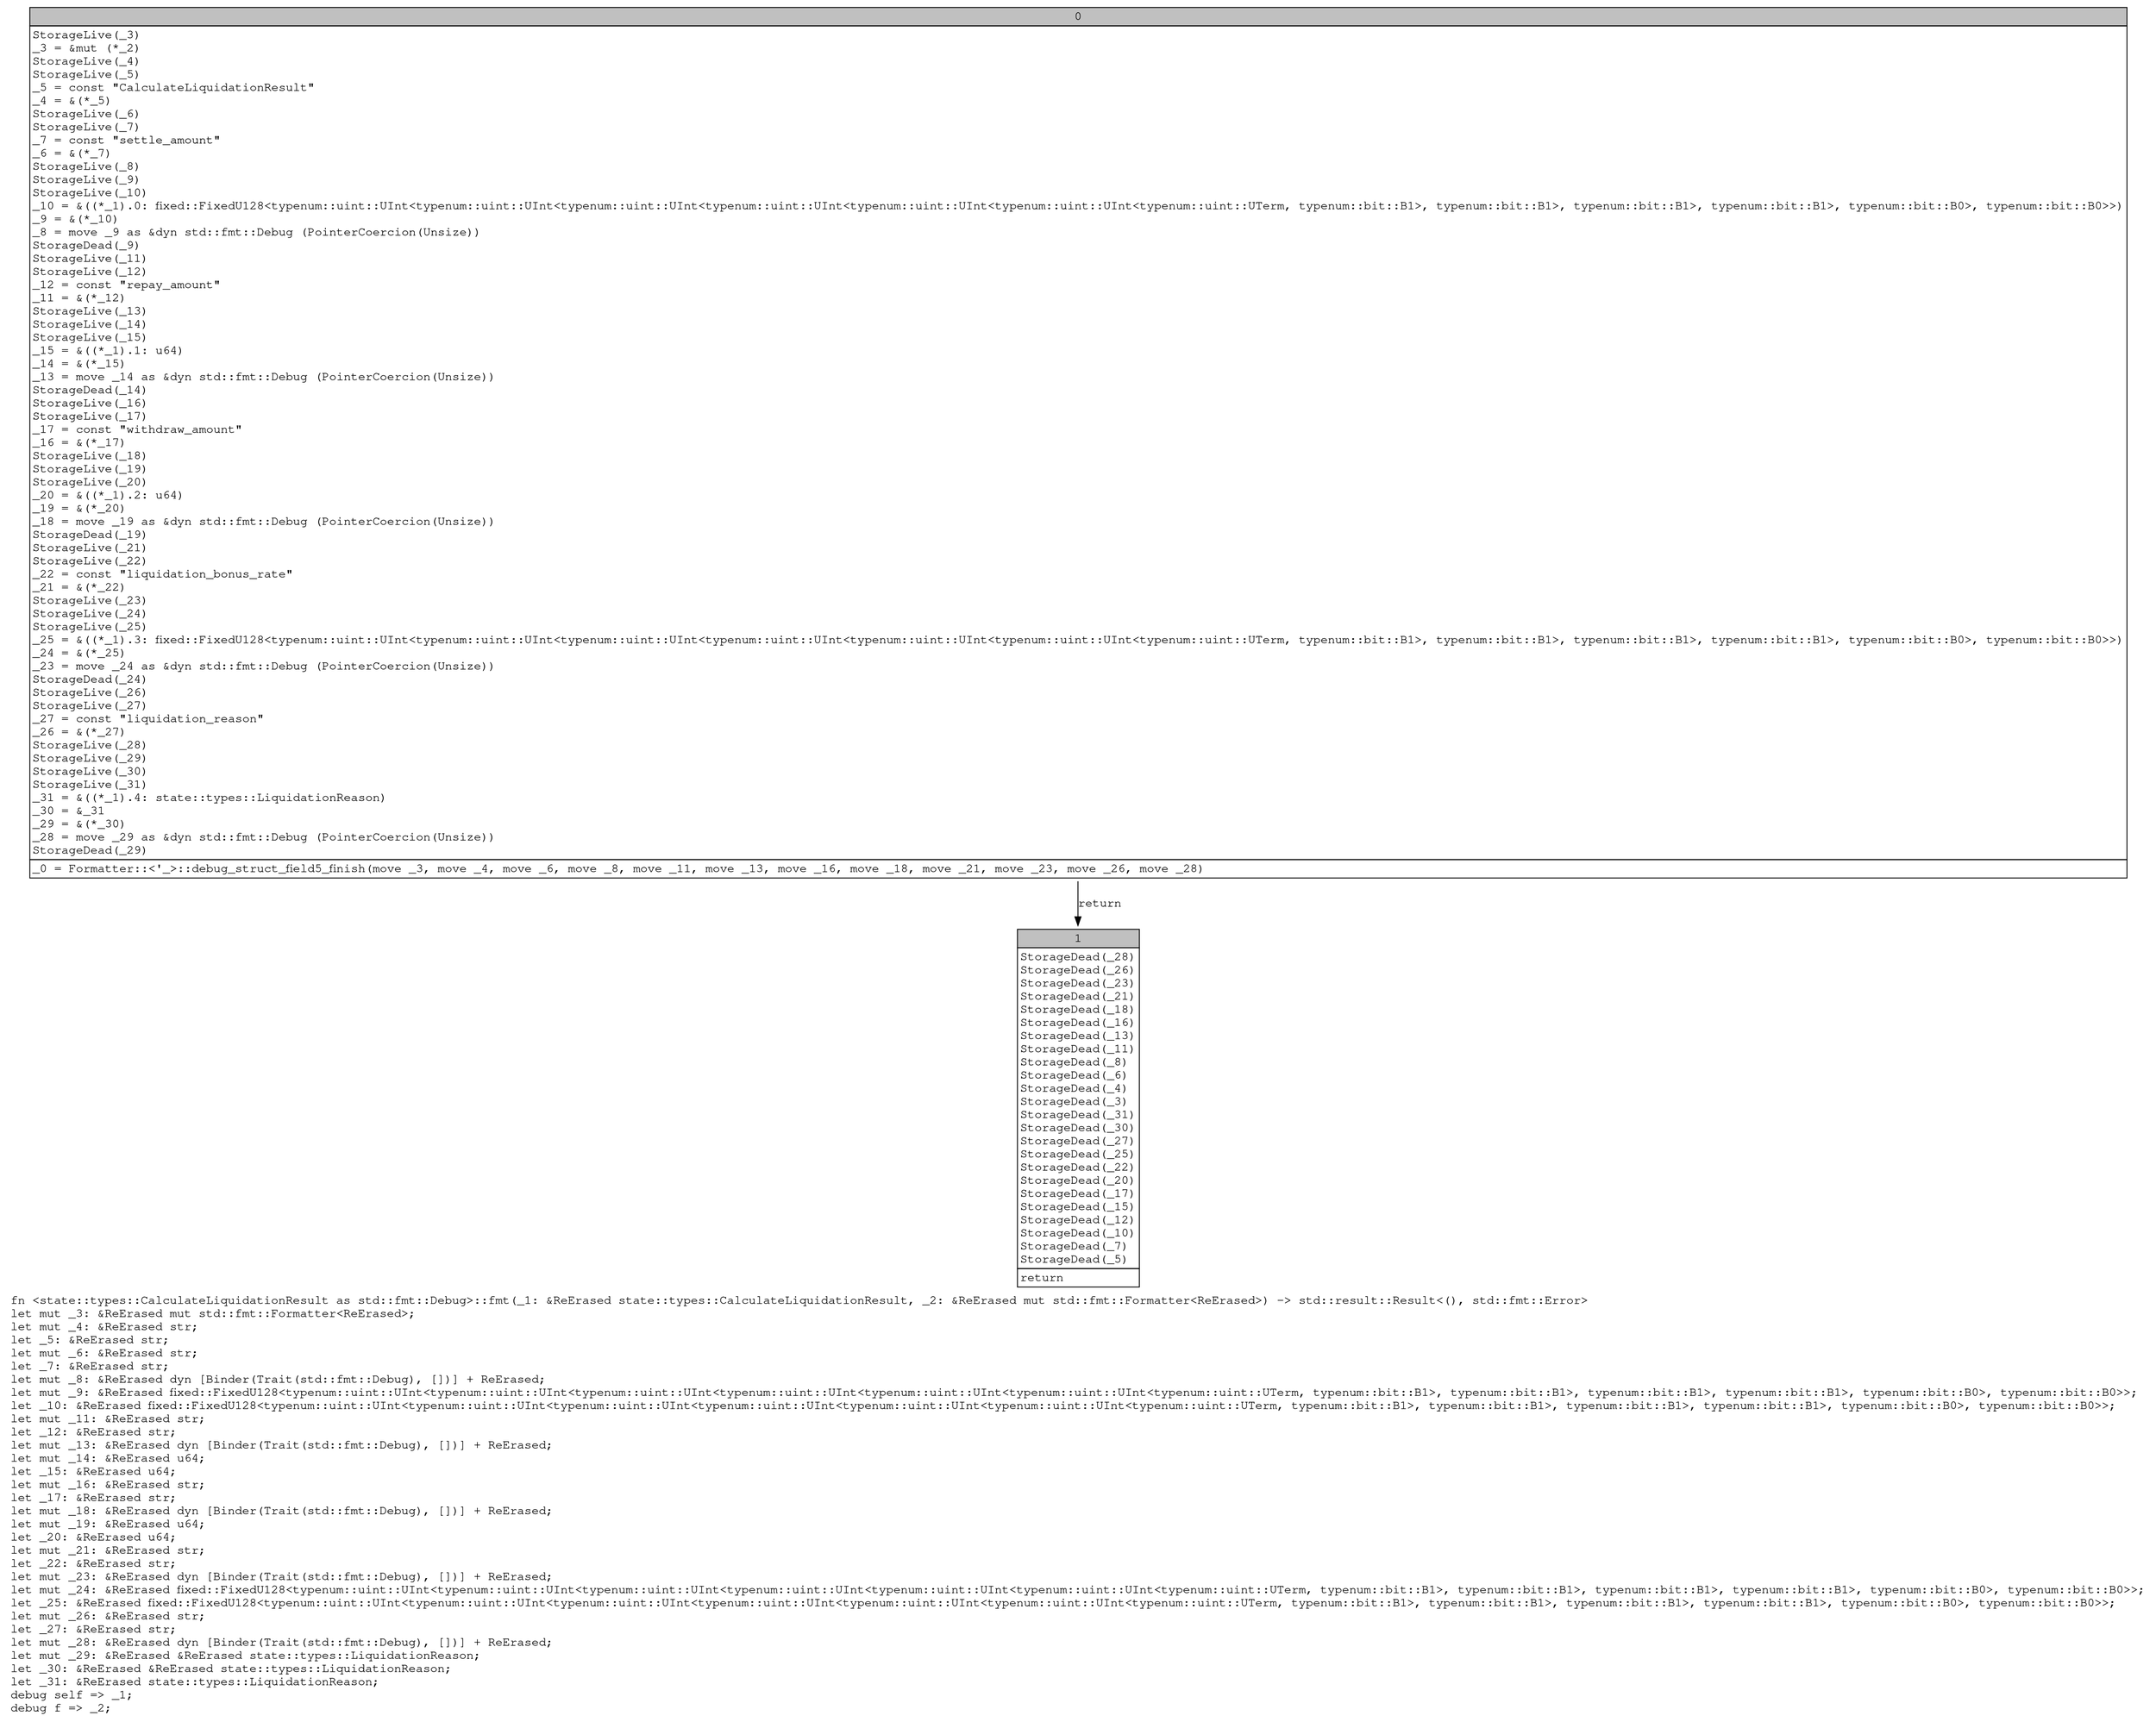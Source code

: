 digraph Mir_0_10632 {
    graph [fontname="Courier, monospace"];
    node [fontname="Courier, monospace"];
    edge [fontname="Courier, monospace"];
    label=<fn &lt;state::types::CalculateLiquidationResult as std::fmt::Debug&gt;::fmt(_1: &amp;ReErased state::types::CalculateLiquidationResult, _2: &amp;ReErased mut std::fmt::Formatter&lt;ReErased&gt;) -&gt; std::result::Result&lt;(), std::fmt::Error&gt;<br align="left"/>let mut _3: &amp;ReErased mut std::fmt::Formatter&lt;ReErased&gt;;<br align="left"/>let mut _4: &amp;ReErased str;<br align="left"/>let _5: &amp;ReErased str;<br align="left"/>let mut _6: &amp;ReErased str;<br align="left"/>let _7: &amp;ReErased str;<br align="left"/>let mut _8: &amp;ReErased dyn [Binder(Trait(std::fmt::Debug), [])] + ReErased;<br align="left"/>let mut _9: &amp;ReErased fixed::FixedU128&lt;typenum::uint::UInt&lt;typenum::uint::UInt&lt;typenum::uint::UInt&lt;typenum::uint::UInt&lt;typenum::uint::UInt&lt;typenum::uint::UInt&lt;typenum::uint::UTerm, typenum::bit::B1&gt;, typenum::bit::B1&gt;, typenum::bit::B1&gt;, typenum::bit::B1&gt;, typenum::bit::B0&gt;, typenum::bit::B0&gt;&gt;;<br align="left"/>let _10: &amp;ReErased fixed::FixedU128&lt;typenum::uint::UInt&lt;typenum::uint::UInt&lt;typenum::uint::UInt&lt;typenum::uint::UInt&lt;typenum::uint::UInt&lt;typenum::uint::UInt&lt;typenum::uint::UTerm, typenum::bit::B1&gt;, typenum::bit::B1&gt;, typenum::bit::B1&gt;, typenum::bit::B1&gt;, typenum::bit::B0&gt;, typenum::bit::B0&gt;&gt;;<br align="left"/>let mut _11: &amp;ReErased str;<br align="left"/>let _12: &amp;ReErased str;<br align="left"/>let mut _13: &amp;ReErased dyn [Binder(Trait(std::fmt::Debug), [])] + ReErased;<br align="left"/>let mut _14: &amp;ReErased u64;<br align="left"/>let _15: &amp;ReErased u64;<br align="left"/>let mut _16: &amp;ReErased str;<br align="left"/>let _17: &amp;ReErased str;<br align="left"/>let mut _18: &amp;ReErased dyn [Binder(Trait(std::fmt::Debug), [])] + ReErased;<br align="left"/>let mut _19: &amp;ReErased u64;<br align="left"/>let _20: &amp;ReErased u64;<br align="left"/>let mut _21: &amp;ReErased str;<br align="left"/>let _22: &amp;ReErased str;<br align="left"/>let mut _23: &amp;ReErased dyn [Binder(Trait(std::fmt::Debug), [])] + ReErased;<br align="left"/>let mut _24: &amp;ReErased fixed::FixedU128&lt;typenum::uint::UInt&lt;typenum::uint::UInt&lt;typenum::uint::UInt&lt;typenum::uint::UInt&lt;typenum::uint::UInt&lt;typenum::uint::UInt&lt;typenum::uint::UTerm, typenum::bit::B1&gt;, typenum::bit::B1&gt;, typenum::bit::B1&gt;, typenum::bit::B1&gt;, typenum::bit::B0&gt;, typenum::bit::B0&gt;&gt;;<br align="left"/>let _25: &amp;ReErased fixed::FixedU128&lt;typenum::uint::UInt&lt;typenum::uint::UInt&lt;typenum::uint::UInt&lt;typenum::uint::UInt&lt;typenum::uint::UInt&lt;typenum::uint::UInt&lt;typenum::uint::UTerm, typenum::bit::B1&gt;, typenum::bit::B1&gt;, typenum::bit::B1&gt;, typenum::bit::B1&gt;, typenum::bit::B0&gt;, typenum::bit::B0&gt;&gt;;<br align="left"/>let mut _26: &amp;ReErased str;<br align="left"/>let _27: &amp;ReErased str;<br align="left"/>let mut _28: &amp;ReErased dyn [Binder(Trait(std::fmt::Debug), [])] + ReErased;<br align="left"/>let mut _29: &amp;ReErased &amp;ReErased state::types::LiquidationReason;<br align="left"/>let _30: &amp;ReErased &amp;ReErased state::types::LiquidationReason;<br align="left"/>let _31: &amp;ReErased state::types::LiquidationReason;<br align="left"/>debug self =&gt; _1;<br align="left"/>debug f =&gt; _2;<br align="left"/>>;
    bb0__0_10632 [shape="none", label=<<table border="0" cellborder="1" cellspacing="0"><tr><td bgcolor="gray" align="center" colspan="1">0</td></tr><tr><td align="left" balign="left">StorageLive(_3)<br/>_3 = &amp;mut (*_2)<br/>StorageLive(_4)<br/>StorageLive(_5)<br/>_5 = const &quot;CalculateLiquidationResult&quot;<br/>_4 = &amp;(*_5)<br/>StorageLive(_6)<br/>StorageLive(_7)<br/>_7 = const &quot;settle_amount&quot;<br/>_6 = &amp;(*_7)<br/>StorageLive(_8)<br/>StorageLive(_9)<br/>StorageLive(_10)<br/>_10 = &amp;((*_1).0: fixed::FixedU128&lt;typenum::uint::UInt&lt;typenum::uint::UInt&lt;typenum::uint::UInt&lt;typenum::uint::UInt&lt;typenum::uint::UInt&lt;typenum::uint::UInt&lt;typenum::uint::UTerm, typenum::bit::B1&gt;, typenum::bit::B1&gt;, typenum::bit::B1&gt;, typenum::bit::B1&gt;, typenum::bit::B0&gt;, typenum::bit::B0&gt;&gt;)<br/>_9 = &amp;(*_10)<br/>_8 = move _9 as &amp;dyn std::fmt::Debug (PointerCoercion(Unsize))<br/>StorageDead(_9)<br/>StorageLive(_11)<br/>StorageLive(_12)<br/>_12 = const &quot;repay_amount&quot;<br/>_11 = &amp;(*_12)<br/>StorageLive(_13)<br/>StorageLive(_14)<br/>StorageLive(_15)<br/>_15 = &amp;((*_1).1: u64)<br/>_14 = &amp;(*_15)<br/>_13 = move _14 as &amp;dyn std::fmt::Debug (PointerCoercion(Unsize))<br/>StorageDead(_14)<br/>StorageLive(_16)<br/>StorageLive(_17)<br/>_17 = const &quot;withdraw_amount&quot;<br/>_16 = &amp;(*_17)<br/>StorageLive(_18)<br/>StorageLive(_19)<br/>StorageLive(_20)<br/>_20 = &amp;((*_1).2: u64)<br/>_19 = &amp;(*_20)<br/>_18 = move _19 as &amp;dyn std::fmt::Debug (PointerCoercion(Unsize))<br/>StorageDead(_19)<br/>StorageLive(_21)<br/>StorageLive(_22)<br/>_22 = const &quot;liquidation_bonus_rate&quot;<br/>_21 = &amp;(*_22)<br/>StorageLive(_23)<br/>StorageLive(_24)<br/>StorageLive(_25)<br/>_25 = &amp;((*_1).3: fixed::FixedU128&lt;typenum::uint::UInt&lt;typenum::uint::UInt&lt;typenum::uint::UInt&lt;typenum::uint::UInt&lt;typenum::uint::UInt&lt;typenum::uint::UInt&lt;typenum::uint::UTerm, typenum::bit::B1&gt;, typenum::bit::B1&gt;, typenum::bit::B1&gt;, typenum::bit::B1&gt;, typenum::bit::B0&gt;, typenum::bit::B0&gt;&gt;)<br/>_24 = &amp;(*_25)<br/>_23 = move _24 as &amp;dyn std::fmt::Debug (PointerCoercion(Unsize))<br/>StorageDead(_24)<br/>StorageLive(_26)<br/>StorageLive(_27)<br/>_27 = const &quot;liquidation_reason&quot;<br/>_26 = &amp;(*_27)<br/>StorageLive(_28)<br/>StorageLive(_29)<br/>StorageLive(_30)<br/>StorageLive(_31)<br/>_31 = &amp;((*_1).4: state::types::LiquidationReason)<br/>_30 = &amp;_31<br/>_29 = &amp;(*_30)<br/>_28 = move _29 as &amp;dyn std::fmt::Debug (PointerCoercion(Unsize))<br/>StorageDead(_29)<br/></td></tr><tr><td align="left">_0 = Formatter::&lt;'_&gt;::debug_struct_field5_finish(move _3, move _4, move _6, move _8, move _11, move _13, move _16, move _18, move _21, move _23, move _26, move _28)</td></tr></table>>];
    bb1__0_10632 [shape="none", label=<<table border="0" cellborder="1" cellspacing="0"><tr><td bgcolor="gray" align="center" colspan="1">1</td></tr><tr><td align="left" balign="left">StorageDead(_28)<br/>StorageDead(_26)<br/>StorageDead(_23)<br/>StorageDead(_21)<br/>StorageDead(_18)<br/>StorageDead(_16)<br/>StorageDead(_13)<br/>StorageDead(_11)<br/>StorageDead(_8)<br/>StorageDead(_6)<br/>StorageDead(_4)<br/>StorageDead(_3)<br/>StorageDead(_31)<br/>StorageDead(_30)<br/>StorageDead(_27)<br/>StorageDead(_25)<br/>StorageDead(_22)<br/>StorageDead(_20)<br/>StorageDead(_17)<br/>StorageDead(_15)<br/>StorageDead(_12)<br/>StorageDead(_10)<br/>StorageDead(_7)<br/>StorageDead(_5)<br/></td></tr><tr><td align="left">return</td></tr></table>>];
    bb0__0_10632 -> bb1__0_10632 [label="return"];
}

